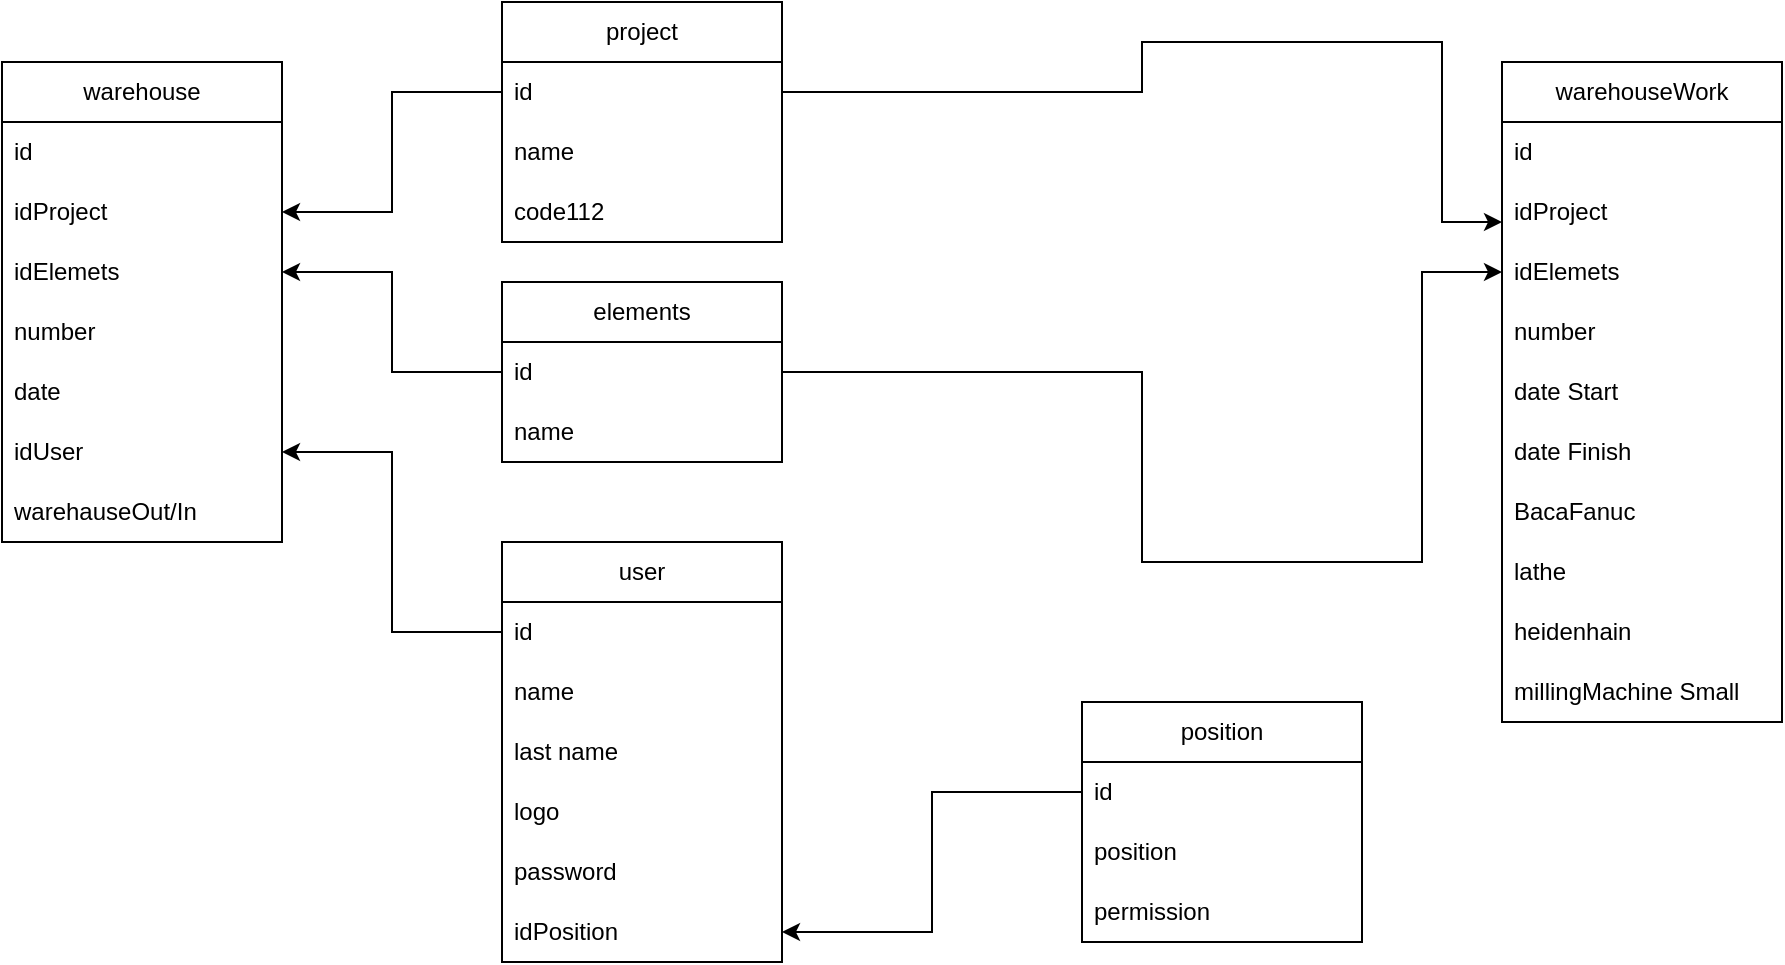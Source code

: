 <mxfile version="20.6.2" type="device"><diagram id="ekcgVoVUJFSZtqQfg_tY" name="Strona-1"><mxGraphModel dx="2249" dy="842" grid="1" gridSize="10" guides="1" tooltips="1" connect="1" arrows="1" fold="1" page="1" pageScale="1" pageWidth="827" pageHeight="1169" math="0" shadow="0"><root><mxCell id="0"/><mxCell id="1" parent="0"/><mxCell id="Ea7TCfBqw3oS4CQKNKEZ-1" value="user" style="swimlane;fontStyle=0;childLayout=stackLayout;horizontal=1;startSize=30;horizontalStack=0;resizeParent=1;resizeParentMax=0;resizeLast=0;collapsible=1;marginBottom=0;whiteSpace=wrap;html=1;" parent="1" vertex="1"><mxGeometry x="160" y="300" width="140" height="210" as="geometry"/></mxCell><mxCell id="Ea7TCfBqw3oS4CQKNKEZ-2" value="id" style="text;strokeColor=none;fillColor=none;align=left;verticalAlign=middle;spacingLeft=4;spacingRight=4;overflow=hidden;points=[[0,0.5],[1,0.5]];portConstraint=eastwest;rotatable=0;whiteSpace=wrap;html=1;" parent="Ea7TCfBqw3oS4CQKNKEZ-1" vertex="1"><mxGeometry y="30" width="140" height="30" as="geometry"/></mxCell><mxCell id="Ea7TCfBqw3oS4CQKNKEZ-3" value="name" style="text;strokeColor=none;fillColor=none;align=left;verticalAlign=middle;spacingLeft=4;spacingRight=4;overflow=hidden;points=[[0,0.5],[1,0.5]];portConstraint=eastwest;rotatable=0;whiteSpace=wrap;html=1;" parent="Ea7TCfBqw3oS4CQKNKEZ-1" vertex="1"><mxGeometry y="60" width="140" height="30" as="geometry"/></mxCell><mxCell id="Ea7TCfBqw3oS4CQKNKEZ-4" value="last name" style="text;strokeColor=none;fillColor=none;align=left;verticalAlign=middle;spacingLeft=4;spacingRight=4;overflow=hidden;points=[[0,0.5],[1,0.5]];portConstraint=eastwest;rotatable=0;whiteSpace=wrap;html=1;" parent="Ea7TCfBqw3oS4CQKNKEZ-1" vertex="1"><mxGeometry y="90" width="140" height="30" as="geometry"/></mxCell><mxCell id="Ea7TCfBqw3oS4CQKNKEZ-5" value="logo" style="text;strokeColor=none;fillColor=none;align=left;verticalAlign=middle;spacingLeft=4;spacingRight=4;overflow=hidden;points=[[0,0.5],[1,0.5]];portConstraint=eastwest;rotatable=0;whiteSpace=wrap;html=1;" parent="Ea7TCfBqw3oS4CQKNKEZ-1" vertex="1"><mxGeometry y="120" width="140" height="30" as="geometry"/></mxCell><mxCell id="Ea7TCfBqw3oS4CQKNKEZ-6" value="password" style="text;strokeColor=none;fillColor=none;align=left;verticalAlign=middle;spacingLeft=4;spacingRight=4;overflow=hidden;points=[[0,0.5],[1,0.5]];portConstraint=eastwest;rotatable=0;whiteSpace=wrap;html=1;" parent="Ea7TCfBqw3oS4CQKNKEZ-1" vertex="1"><mxGeometry y="150" width="140" height="30" as="geometry"/></mxCell><mxCell id="Ea7TCfBqw3oS4CQKNKEZ-7" value="idPosition" style="text;strokeColor=none;fillColor=none;align=left;verticalAlign=middle;spacingLeft=4;spacingRight=4;overflow=hidden;points=[[0,0.5],[1,0.5]];portConstraint=eastwest;rotatable=0;whiteSpace=wrap;html=1;" parent="Ea7TCfBqw3oS4CQKNKEZ-1" vertex="1"><mxGeometry y="180" width="140" height="30" as="geometry"/></mxCell><mxCell id="Ea7TCfBqw3oS4CQKNKEZ-8" value="elements" style="swimlane;fontStyle=0;childLayout=stackLayout;horizontal=1;startSize=30;horizontalStack=0;resizeParent=1;resizeParentMax=0;resizeLast=0;collapsible=1;marginBottom=0;whiteSpace=wrap;html=1;" parent="1" vertex="1"><mxGeometry x="160" y="170" width="140" height="90" as="geometry"/></mxCell><mxCell id="Ea7TCfBqw3oS4CQKNKEZ-9" value="id" style="text;strokeColor=none;fillColor=none;align=left;verticalAlign=middle;spacingLeft=4;spacingRight=4;overflow=hidden;points=[[0,0.5],[1,0.5]];portConstraint=eastwest;rotatable=0;whiteSpace=wrap;html=1;" parent="Ea7TCfBqw3oS4CQKNKEZ-8" vertex="1"><mxGeometry y="30" width="140" height="30" as="geometry"/></mxCell><mxCell id="Ea7TCfBqw3oS4CQKNKEZ-10" value="name" style="text;strokeColor=none;fillColor=none;align=left;verticalAlign=middle;spacingLeft=4;spacingRight=4;overflow=hidden;points=[[0,0.5],[1,0.5]];portConstraint=eastwest;rotatable=0;whiteSpace=wrap;html=1;" parent="Ea7TCfBqw3oS4CQKNKEZ-8" vertex="1"><mxGeometry y="60" width="140" height="30" as="geometry"/></mxCell><mxCell id="Ea7TCfBqw3oS4CQKNKEZ-15" value="position" style="swimlane;fontStyle=0;childLayout=stackLayout;horizontal=1;startSize=30;horizontalStack=0;resizeParent=1;resizeParentMax=0;resizeLast=0;collapsible=1;marginBottom=0;whiteSpace=wrap;html=1;" parent="1" vertex="1"><mxGeometry x="450" y="380" width="140" height="120" as="geometry"/></mxCell><mxCell id="Ea7TCfBqw3oS4CQKNKEZ-16" value="id" style="text;strokeColor=none;fillColor=none;align=left;verticalAlign=middle;spacingLeft=4;spacingRight=4;overflow=hidden;points=[[0,0.5],[1,0.5]];portConstraint=eastwest;rotatable=0;whiteSpace=wrap;html=1;" parent="Ea7TCfBqw3oS4CQKNKEZ-15" vertex="1"><mxGeometry y="30" width="140" height="30" as="geometry"/></mxCell><mxCell id="Ea7TCfBqw3oS4CQKNKEZ-17" value="position" style="text;strokeColor=none;fillColor=none;align=left;verticalAlign=middle;spacingLeft=4;spacingRight=4;overflow=hidden;points=[[0,0.5],[1,0.5]];portConstraint=eastwest;rotatable=0;whiteSpace=wrap;html=1;" parent="Ea7TCfBqw3oS4CQKNKEZ-15" vertex="1"><mxGeometry y="60" width="140" height="30" as="geometry"/></mxCell><mxCell id="Ea7TCfBqw3oS4CQKNKEZ-18" value="permission" style="text;strokeColor=none;fillColor=none;align=left;verticalAlign=middle;spacingLeft=4;spacingRight=4;overflow=hidden;points=[[0,0.5],[1,0.5]];portConstraint=eastwest;rotatable=0;whiteSpace=wrap;html=1;" parent="Ea7TCfBqw3oS4CQKNKEZ-15" vertex="1"><mxGeometry y="90" width="140" height="30" as="geometry"/></mxCell><mxCell id="Ea7TCfBqw3oS4CQKNKEZ-19" value="project" style="swimlane;fontStyle=0;childLayout=stackLayout;horizontal=1;startSize=30;horizontalStack=0;resizeParent=1;resizeParentMax=0;resizeLast=0;collapsible=1;marginBottom=0;whiteSpace=wrap;html=1;" parent="1" vertex="1"><mxGeometry x="160" y="30" width="140" height="120" as="geometry"/></mxCell><mxCell id="Ea7TCfBqw3oS4CQKNKEZ-20" value="id" style="text;strokeColor=none;fillColor=none;align=left;verticalAlign=middle;spacingLeft=4;spacingRight=4;overflow=hidden;points=[[0,0.5],[1,0.5]];portConstraint=eastwest;rotatable=0;whiteSpace=wrap;html=1;" parent="Ea7TCfBqw3oS4CQKNKEZ-19" vertex="1"><mxGeometry y="30" width="140" height="30" as="geometry"/></mxCell><mxCell id="Ea7TCfBqw3oS4CQKNKEZ-21" value="name" style="text;strokeColor=none;fillColor=none;align=left;verticalAlign=middle;spacingLeft=4;spacingRight=4;overflow=hidden;points=[[0,0.5],[1,0.5]];portConstraint=eastwest;rotatable=0;whiteSpace=wrap;html=1;" parent="Ea7TCfBqw3oS4CQKNKEZ-19" vertex="1"><mxGeometry y="60" width="140" height="30" as="geometry"/></mxCell><mxCell id="Ea7TCfBqw3oS4CQKNKEZ-22" value="code112" style="text;strokeColor=none;fillColor=none;align=left;verticalAlign=middle;spacingLeft=4;spacingRight=4;overflow=hidden;points=[[0,0.5],[1,0.5]];portConstraint=eastwest;rotatable=0;whiteSpace=wrap;html=1;" parent="Ea7TCfBqw3oS4CQKNKEZ-19" vertex="1"><mxGeometry y="90" width="140" height="30" as="geometry"/></mxCell><mxCell id="Ea7TCfBqw3oS4CQKNKEZ-23" value="warehouse" style="swimlane;fontStyle=0;childLayout=stackLayout;horizontal=1;startSize=30;horizontalStack=0;resizeParent=1;resizeParentMax=0;resizeLast=0;collapsible=1;marginBottom=0;whiteSpace=wrap;html=1;" parent="1" vertex="1"><mxGeometry x="-90" y="60" width="140" height="240" as="geometry"/></mxCell><mxCell id="Ea7TCfBqw3oS4CQKNKEZ-24" value="id" style="text;strokeColor=none;fillColor=none;align=left;verticalAlign=middle;spacingLeft=4;spacingRight=4;overflow=hidden;points=[[0,0.5],[1,0.5]];portConstraint=eastwest;rotatable=0;whiteSpace=wrap;html=1;" parent="Ea7TCfBqw3oS4CQKNKEZ-23" vertex="1"><mxGeometry y="30" width="140" height="30" as="geometry"/></mxCell><mxCell id="Ea7TCfBqw3oS4CQKNKEZ-27" value="idProject" style="text;strokeColor=none;fillColor=none;align=left;verticalAlign=middle;spacingLeft=4;spacingRight=4;overflow=hidden;points=[[0,0.5],[1,0.5]];portConstraint=eastwest;rotatable=0;whiteSpace=wrap;html=1;" parent="Ea7TCfBqw3oS4CQKNKEZ-23" vertex="1"><mxGeometry y="60" width="140" height="30" as="geometry"/></mxCell><mxCell id="Ea7TCfBqw3oS4CQKNKEZ-29" value="idElemets" style="text;strokeColor=none;fillColor=none;align=left;verticalAlign=middle;spacingLeft=4;spacingRight=4;overflow=hidden;points=[[0,0.5],[1,0.5]];portConstraint=eastwest;rotatable=0;whiteSpace=wrap;html=1;" parent="Ea7TCfBqw3oS4CQKNKEZ-23" vertex="1"><mxGeometry y="90" width="140" height="30" as="geometry"/></mxCell><mxCell id="Ea7TCfBqw3oS4CQKNKEZ-25" value="number" style="text;strokeColor=none;fillColor=none;align=left;verticalAlign=middle;spacingLeft=4;spacingRight=4;overflow=hidden;points=[[0,0.5],[1,0.5]];portConstraint=eastwest;rotatable=0;whiteSpace=wrap;html=1;" parent="Ea7TCfBqw3oS4CQKNKEZ-23" vertex="1"><mxGeometry y="120" width="140" height="30" as="geometry"/></mxCell><mxCell id="Ea7TCfBqw3oS4CQKNKEZ-26" value="date" style="text;strokeColor=none;fillColor=none;align=left;verticalAlign=middle;spacingLeft=4;spacingRight=4;overflow=hidden;points=[[0,0.5],[1,0.5]];portConstraint=eastwest;rotatable=0;whiteSpace=wrap;html=1;" parent="Ea7TCfBqw3oS4CQKNKEZ-23" vertex="1"><mxGeometry y="150" width="140" height="30" as="geometry"/></mxCell><mxCell id="Ea7TCfBqw3oS4CQKNKEZ-28" value="idUser" style="text;strokeColor=none;fillColor=none;align=left;verticalAlign=middle;spacingLeft=4;spacingRight=4;overflow=hidden;points=[[0,0.5],[1,0.5]];portConstraint=eastwest;rotatable=0;whiteSpace=wrap;html=1;" parent="Ea7TCfBqw3oS4CQKNKEZ-23" vertex="1"><mxGeometry y="180" width="140" height="30" as="geometry"/></mxCell><mxCell id="hBkFWv_70AkD1AiQlHir-24" value="warehauseOut/In" style="text;strokeColor=none;fillColor=none;align=left;verticalAlign=middle;spacingLeft=4;spacingRight=4;overflow=hidden;points=[[0,0.5],[1,0.5]];portConstraint=eastwest;rotatable=0;whiteSpace=wrap;html=1;" vertex="1" parent="Ea7TCfBqw3oS4CQKNKEZ-23"><mxGeometry y="210" width="140" height="30" as="geometry"/></mxCell><mxCell id="Ea7TCfBqw3oS4CQKNKEZ-30" style="edgeStyle=orthogonalEdgeStyle;rounded=0;orthogonalLoop=1;jettySize=auto;html=1;" parent="1" source="Ea7TCfBqw3oS4CQKNKEZ-9" target="Ea7TCfBqw3oS4CQKNKEZ-29" edge="1"><mxGeometry relative="1" as="geometry"/></mxCell><mxCell id="Ea7TCfBqw3oS4CQKNKEZ-31" style="edgeStyle=orthogonalEdgeStyle;rounded=0;orthogonalLoop=1;jettySize=auto;html=1;" parent="1" source="Ea7TCfBqw3oS4CQKNKEZ-16" target="Ea7TCfBqw3oS4CQKNKEZ-7" edge="1"><mxGeometry relative="1" as="geometry"/></mxCell><mxCell id="Ea7TCfBqw3oS4CQKNKEZ-32" style="edgeStyle=orthogonalEdgeStyle;rounded=0;orthogonalLoop=1;jettySize=auto;html=1;" parent="1" source="Ea7TCfBqw3oS4CQKNKEZ-20" target="Ea7TCfBqw3oS4CQKNKEZ-27" edge="1"><mxGeometry relative="1" as="geometry"/></mxCell><mxCell id="Ea7TCfBqw3oS4CQKNKEZ-33" style="edgeStyle=orthogonalEdgeStyle;rounded=0;orthogonalLoop=1;jettySize=auto;html=1;" parent="1" source="Ea7TCfBqw3oS4CQKNKEZ-2" target="Ea7TCfBqw3oS4CQKNKEZ-28" edge="1"><mxGeometry relative="1" as="geometry"/></mxCell><mxCell id="hBkFWv_70AkD1AiQlHir-1" value="warehouseWork" style="swimlane;fontStyle=0;childLayout=stackLayout;horizontal=1;startSize=30;horizontalStack=0;resizeParent=1;resizeParentMax=0;resizeLast=0;collapsible=1;marginBottom=0;whiteSpace=wrap;html=1;" vertex="1" parent="1"><mxGeometry x="660" y="60" width="140" height="330" as="geometry"/></mxCell><mxCell id="hBkFWv_70AkD1AiQlHir-2" value="id" style="text;strokeColor=none;fillColor=none;align=left;verticalAlign=middle;spacingLeft=4;spacingRight=4;overflow=hidden;points=[[0,0.5],[1,0.5]];portConstraint=eastwest;rotatable=0;whiteSpace=wrap;html=1;" vertex="1" parent="hBkFWv_70AkD1AiQlHir-1"><mxGeometry y="30" width="140" height="30" as="geometry"/></mxCell><mxCell id="hBkFWv_70AkD1AiQlHir-3" value="idProject" style="text;strokeColor=none;fillColor=none;align=left;verticalAlign=middle;spacingLeft=4;spacingRight=4;overflow=hidden;points=[[0,0.5],[1,0.5]];portConstraint=eastwest;rotatable=0;whiteSpace=wrap;html=1;" vertex="1" parent="hBkFWv_70AkD1AiQlHir-1"><mxGeometry y="60" width="140" height="30" as="geometry"/></mxCell><mxCell id="hBkFWv_70AkD1AiQlHir-4" value="idElemets" style="text;strokeColor=none;fillColor=none;align=left;verticalAlign=middle;spacingLeft=4;spacingRight=4;overflow=hidden;points=[[0,0.5],[1,0.5]];portConstraint=eastwest;rotatable=0;whiteSpace=wrap;html=1;" vertex="1" parent="hBkFWv_70AkD1AiQlHir-1"><mxGeometry y="90" width="140" height="30" as="geometry"/></mxCell><mxCell id="hBkFWv_70AkD1AiQlHir-5" value="number" style="text;strokeColor=none;fillColor=none;align=left;verticalAlign=middle;spacingLeft=4;spacingRight=4;overflow=hidden;points=[[0,0.5],[1,0.5]];portConstraint=eastwest;rotatable=0;whiteSpace=wrap;html=1;" vertex="1" parent="hBkFWv_70AkD1AiQlHir-1"><mxGeometry y="120" width="140" height="30" as="geometry"/></mxCell><mxCell id="hBkFWv_70AkD1AiQlHir-6" value="date Start" style="text;strokeColor=none;fillColor=none;align=left;verticalAlign=middle;spacingLeft=4;spacingRight=4;overflow=hidden;points=[[0,0.5],[1,0.5]];portConstraint=eastwest;rotatable=0;whiteSpace=wrap;html=1;" vertex="1" parent="hBkFWv_70AkD1AiQlHir-1"><mxGeometry y="150" width="140" height="30" as="geometry"/></mxCell><mxCell id="hBkFWv_70AkD1AiQlHir-15" value="date Finish" style="text;strokeColor=none;fillColor=none;align=left;verticalAlign=middle;spacingLeft=4;spacingRight=4;overflow=hidden;points=[[0,0.5],[1,0.5]];portConstraint=eastwest;rotatable=0;whiteSpace=wrap;html=1;" vertex="1" parent="hBkFWv_70AkD1AiQlHir-1"><mxGeometry y="180" width="140" height="30" as="geometry"/></mxCell><mxCell id="hBkFWv_70AkD1AiQlHir-7" value="BacaFanuc" style="text;strokeColor=none;fillColor=none;align=left;verticalAlign=middle;spacingLeft=4;spacingRight=4;overflow=hidden;points=[[0,0.5],[1,0.5]];portConstraint=eastwest;rotatable=0;whiteSpace=wrap;html=1;" vertex="1" parent="hBkFWv_70AkD1AiQlHir-1"><mxGeometry y="210" width="140" height="30" as="geometry"/></mxCell><mxCell id="hBkFWv_70AkD1AiQlHir-16" value="lathe" style="text;strokeColor=none;fillColor=none;align=left;verticalAlign=middle;spacingLeft=4;spacingRight=4;overflow=hidden;points=[[0,0.5],[1,0.5]];portConstraint=eastwest;rotatable=0;whiteSpace=wrap;html=1;" vertex="1" parent="hBkFWv_70AkD1AiQlHir-1"><mxGeometry y="240" width="140" height="30" as="geometry"/></mxCell><mxCell id="hBkFWv_70AkD1AiQlHir-17" value="heidenhain" style="text;strokeColor=none;fillColor=none;align=left;verticalAlign=middle;spacingLeft=4;spacingRight=4;overflow=hidden;points=[[0,0.5],[1,0.5]];portConstraint=eastwest;rotatable=0;whiteSpace=wrap;html=1;" vertex="1" parent="hBkFWv_70AkD1AiQlHir-1"><mxGeometry y="270" width="140" height="30" as="geometry"/></mxCell><mxCell id="hBkFWv_70AkD1AiQlHir-18" value="millingMachine Small" style="text;strokeColor=none;fillColor=none;align=left;verticalAlign=middle;spacingLeft=4;spacingRight=4;overflow=hidden;points=[[0,0.5],[1,0.5]];portConstraint=eastwest;rotatable=0;whiteSpace=wrap;html=1;" vertex="1" parent="hBkFWv_70AkD1AiQlHir-1"><mxGeometry y="300" width="140" height="30" as="geometry"/></mxCell><mxCell id="hBkFWv_70AkD1AiQlHir-19" style="edgeStyle=orthogonalEdgeStyle;rounded=0;orthogonalLoop=1;jettySize=auto;html=1;" edge="1" parent="1" source="Ea7TCfBqw3oS4CQKNKEZ-20" target="hBkFWv_70AkD1AiQlHir-3"><mxGeometry relative="1" as="geometry"><Array as="points"><mxPoint x="480" y="75"/><mxPoint x="480" y="50"/><mxPoint x="630" y="50"/><mxPoint x="630" y="140"/></Array></mxGeometry></mxCell><mxCell id="hBkFWv_70AkD1AiQlHir-20" style="edgeStyle=orthogonalEdgeStyle;rounded=0;orthogonalLoop=1;jettySize=auto;html=1;" edge="1" parent="1" source="Ea7TCfBqw3oS4CQKNKEZ-9" target="hBkFWv_70AkD1AiQlHir-4"><mxGeometry relative="1" as="geometry"><Array as="points"><mxPoint x="480" y="215"/><mxPoint x="480" y="310"/><mxPoint x="620" y="310"/><mxPoint x="620" y="165"/></Array></mxGeometry></mxCell></root></mxGraphModel></diagram></mxfile>